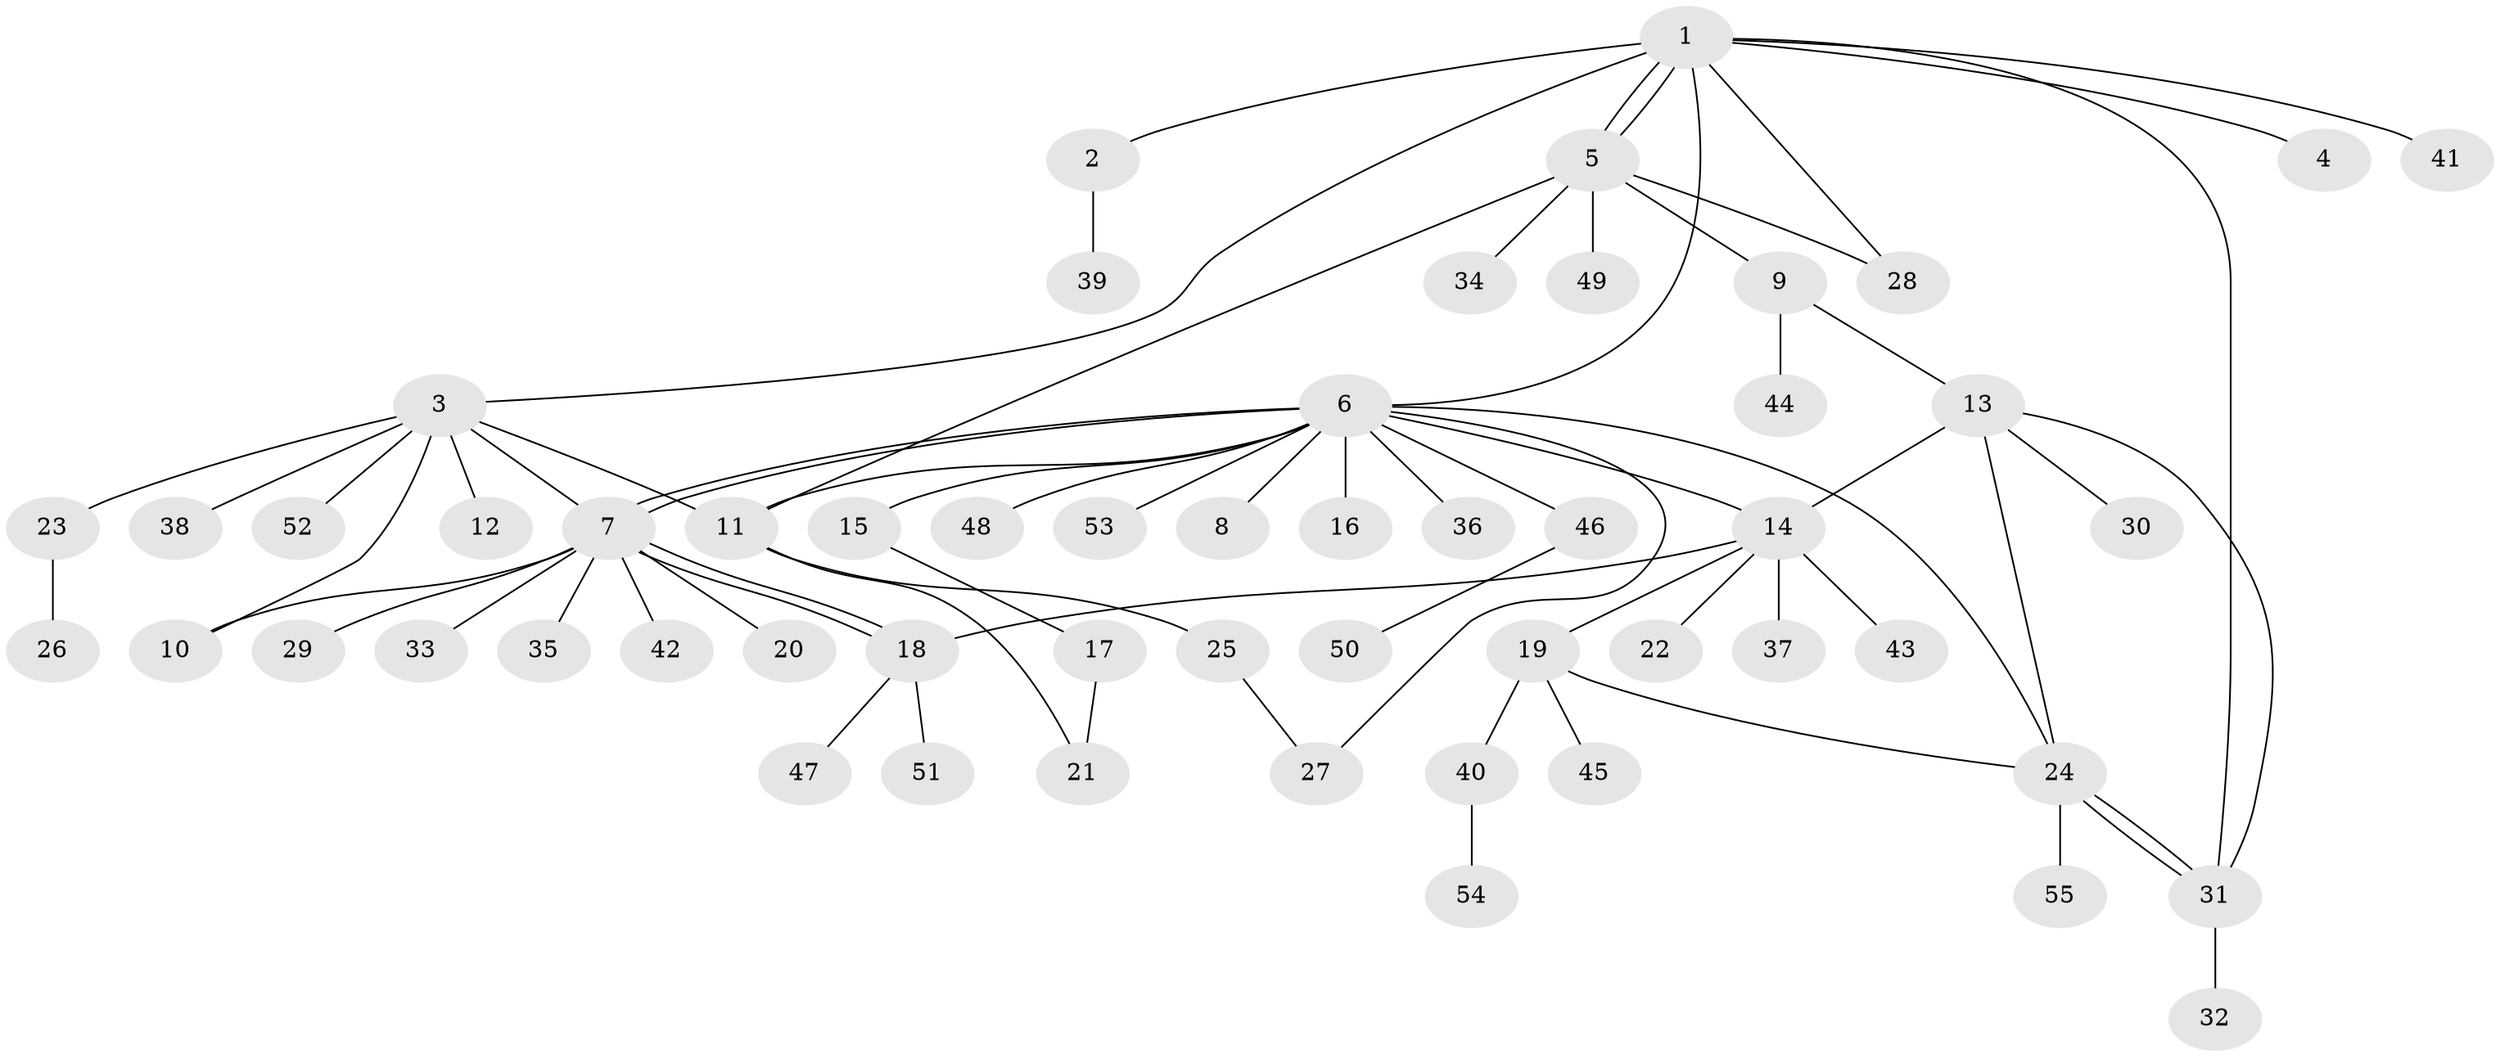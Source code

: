 // coarse degree distribution, {16: 0.02631578947368421, 1: 0.5789473684210527, 7: 0.07894736842105263, 6: 0.02631578947368421, 3: 0.02631578947368421, 5: 0.10526315789473684, 2: 0.15789473684210525}
// Generated by graph-tools (version 1.1) at 2025/18/03/04/25 18:18:26]
// undirected, 55 vertices, 71 edges
graph export_dot {
graph [start="1"]
  node [color=gray90,style=filled];
  1;
  2;
  3;
  4;
  5;
  6;
  7;
  8;
  9;
  10;
  11;
  12;
  13;
  14;
  15;
  16;
  17;
  18;
  19;
  20;
  21;
  22;
  23;
  24;
  25;
  26;
  27;
  28;
  29;
  30;
  31;
  32;
  33;
  34;
  35;
  36;
  37;
  38;
  39;
  40;
  41;
  42;
  43;
  44;
  45;
  46;
  47;
  48;
  49;
  50;
  51;
  52;
  53;
  54;
  55;
  1 -- 2;
  1 -- 3;
  1 -- 4;
  1 -- 5;
  1 -- 5;
  1 -- 6;
  1 -- 28;
  1 -- 31;
  1 -- 41;
  2 -- 39;
  3 -- 7;
  3 -- 10;
  3 -- 11;
  3 -- 12;
  3 -- 23;
  3 -- 38;
  3 -- 52;
  5 -- 9;
  5 -- 11;
  5 -- 28;
  5 -- 34;
  5 -- 49;
  6 -- 7;
  6 -- 7;
  6 -- 8;
  6 -- 11;
  6 -- 14;
  6 -- 15;
  6 -- 16;
  6 -- 24;
  6 -- 27;
  6 -- 36;
  6 -- 46;
  6 -- 48;
  6 -- 53;
  7 -- 10;
  7 -- 18;
  7 -- 18;
  7 -- 20;
  7 -- 29;
  7 -- 33;
  7 -- 35;
  7 -- 42;
  9 -- 13;
  9 -- 44;
  11 -- 21;
  11 -- 25;
  13 -- 14;
  13 -- 24;
  13 -- 30;
  13 -- 31;
  14 -- 18;
  14 -- 19;
  14 -- 22;
  14 -- 37;
  14 -- 43;
  15 -- 17;
  17 -- 21;
  18 -- 47;
  18 -- 51;
  19 -- 24;
  19 -- 40;
  19 -- 45;
  23 -- 26;
  24 -- 31;
  24 -- 31;
  24 -- 55;
  25 -- 27;
  31 -- 32;
  40 -- 54;
  46 -- 50;
}
